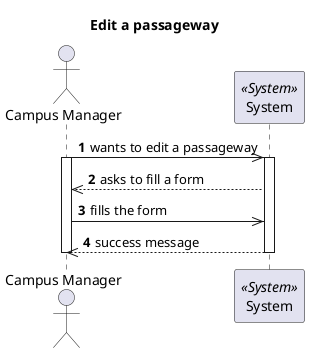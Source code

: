 @startuml Process View - Level 1 - Edit a passageway
'https://plantuml.com/sequence-diagram

autonumber
skinparam packageStyle rect

title Edit a passageway

actor "Campus Manager" as CM
participant "System" as Sys <<System>>

CM->> Sys : wants to edit a passageway

activate CM
activate Sys

CM<<-- Sys : asks to fill a form
CM->> Sys : fills the form
CM<<--Sys : success message

deactivate Sys
deactivate CM

@enduml
